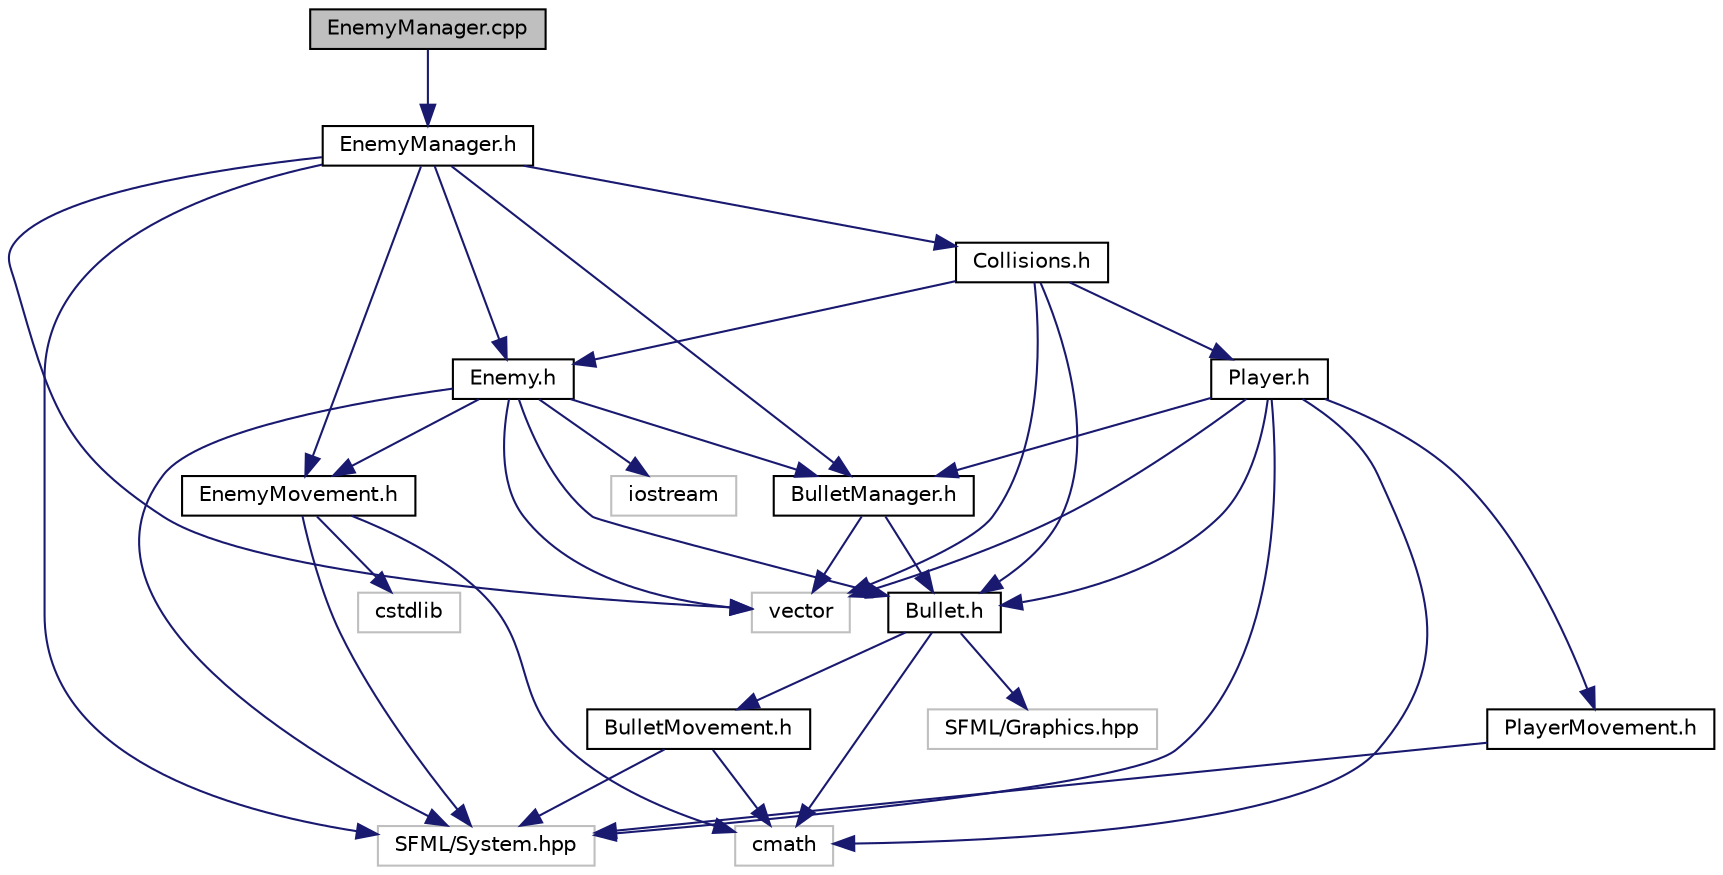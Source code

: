 digraph "EnemyManager.cpp"
{
  edge [fontname="Helvetica",fontsize="10",labelfontname="Helvetica",labelfontsize="10"];
  node [fontname="Helvetica",fontsize="10",shape=record];
  Node0 [label="EnemyManager.cpp",height=0.2,width=0.4,color="black", fillcolor="grey75", style="filled", fontcolor="black"];
  Node0 -> Node1 [color="midnightblue",fontsize="10",style="solid"];
  Node1 [label="EnemyManager.h",height=0.2,width=0.4,color="black", fillcolor="white", style="filled",URL="$_enemy_manager_8h.html",tooltip="Manager class for an enemy. This class will maintain the amount of enemies in the game..."];
  Node1 -> Node2 [color="midnightblue",fontsize="10",style="solid"];
  Node2 [label="vector",height=0.2,width=0.4,color="grey75", fillcolor="white", style="filled"];
  Node1 -> Node3 [color="midnightblue",fontsize="10",style="solid"];
  Node3 [label="SFML/System.hpp",height=0.2,width=0.4,color="grey75", fillcolor="white", style="filled"];
  Node1 -> Node4 [color="midnightblue",fontsize="10",style="solid"];
  Node4 [label="Enemy.h",height=0.2,width=0.4,color="black", fillcolor="white", style="filled",URL="$_enemy_8h.html",tooltip="Enemy class, which has 4 types of enemies. Each enemy has a postion, sprite, speed, rotation, bullet damage and the amount of steps taken. The enemy is moved based on its current type. "];
  Node4 -> Node2 [color="midnightblue",fontsize="10",style="solid"];
  Node4 -> Node3 [color="midnightblue",fontsize="10",style="solid"];
  Node4 -> Node5 [color="midnightblue",fontsize="10",style="solid"];
  Node5 [label="EnemyMovement.h",height=0.2,width=0.4,color="black", fillcolor="white", style="filled",URL="$_enemy_movement_8h.html",tooltip="This will move a specific enemy, based on it&#39;s type. "];
  Node5 -> Node6 [color="midnightblue",fontsize="10",style="solid"];
  Node6 [label="cstdlib",height=0.2,width=0.4,color="grey75", fillcolor="white", style="filled"];
  Node5 -> Node3 [color="midnightblue",fontsize="10",style="solid"];
  Node5 -> Node7 [color="midnightblue",fontsize="10",style="solid"];
  Node7 [label="cmath",height=0.2,width=0.4,color="grey75", fillcolor="white", style="filled"];
  Node4 -> Node8 [color="midnightblue",fontsize="10",style="solid"];
  Node8 [label="Bullet.h",height=0.2,width=0.4,color="black", fillcolor="white", style="filled",URL="$_bullet_8h.html",tooltip="A class that will contain the characteristics of the needed bullet, such as its position, damage, speed, rotation, sprite, owner and so forth. "];
  Node8 -> Node9 [color="midnightblue",fontsize="10",style="solid"];
  Node9 [label="BulletMovement.h",height=0.2,width=0.4,color="black", fillcolor="white", style="filled",URL="$_bullet_movement_8h.html"];
  Node9 -> Node3 [color="midnightblue",fontsize="10",style="solid"];
  Node9 -> Node7 [color="midnightblue",fontsize="10",style="solid"];
  Node8 -> Node10 [color="midnightblue",fontsize="10",style="solid"];
  Node10 [label="SFML/Graphics.hpp",height=0.2,width=0.4,color="grey75", fillcolor="white", style="filled"];
  Node8 -> Node7 [color="midnightblue",fontsize="10",style="solid"];
  Node4 -> Node11 [color="midnightblue",fontsize="10",style="solid"];
  Node11 [label="BulletManager.h",height=0.2,width=0.4,color="black", fillcolor="white", style="filled",URL="$_bullet_manager_8h.html",tooltip="This class will manage any needed functions of the bullet. In this instance, it removes any inactive ..."];
  Node11 -> Node8 [color="midnightblue",fontsize="10",style="solid"];
  Node11 -> Node2 [color="midnightblue",fontsize="10",style="solid"];
  Node4 -> Node12 [color="midnightblue",fontsize="10",style="solid"];
  Node12 [label="iostream",height=0.2,width=0.4,color="grey75", fillcolor="white", style="filled"];
  Node1 -> Node5 [color="midnightblue",fontsize="10",style="solid"];
  Node1 -> Node11 [color="midnightblue",fontsize="10",style="solid"];
  Node1 -> Node13 [color="midnightblue",fontsize="10",style="solid"];
  Node13 [label="Collisions.h",height=0.2,width=0.4,color="black", fillcolor="white", style="filled",URL="$_collisions_8h.html",tooltip="A class to evaluate the needed collisions. Currently they are enemy bullets to player, player bullets to enemy, enemy position to player. "];
  Node13 -> Node2 [color="midnightblue",fontsize="10",style="solid"];
  Node13 -> Node8 [color="midnightblue",fontsize="10",style="solid"];
  Node13 -> Node4 [color="midnightblue",fontsize="10",style="solid"];
  Node13 -> Node14 [color="midnightblue",fontsize="10",style="solid"];
  Node14 [label="Player.h",height=0.2,width=0.4,color="black", fillcolor="white", style="filled",URL="$_player_8h.html",tooltip="Player class has the needed member functions for the player, such as their position, sprite, speed, rotation and their bullets active on the screen. The player&#39;s movement is determined by the current input. THe player is able to shoot as well. "];
  Node14 -> Node2 [color="midnightblue",fontsize="10",style="solid"];
  Node14 -> Node3 [color="midnightblue",fontsize="10",style="solid"];
  Node14 -> Node8 [color="midnightblue",fontsize="10",style="solid"];
  Node14 -> Node11 [color="midnightblue",fontsize="10",style="solid"];
  Node14 -> Node15 [color="midnightblue",fontsize="10",style="solid"];
  Node15 [label="PlayerMovement.h",height=0.2,width=0.4,color="black", fillcolor="white", style="filled",URL="$_player_movement_8h.html",tooltip="The movement of the player. The player will either move clockwise or counter clockwise along the radi..."];
  Node15 -> Node3 [color="midnightblue",fontsize="10",style="solid"];
  Node14 -> Node7 [color="midnightblue",fontsize="10",style="solid"];
}
